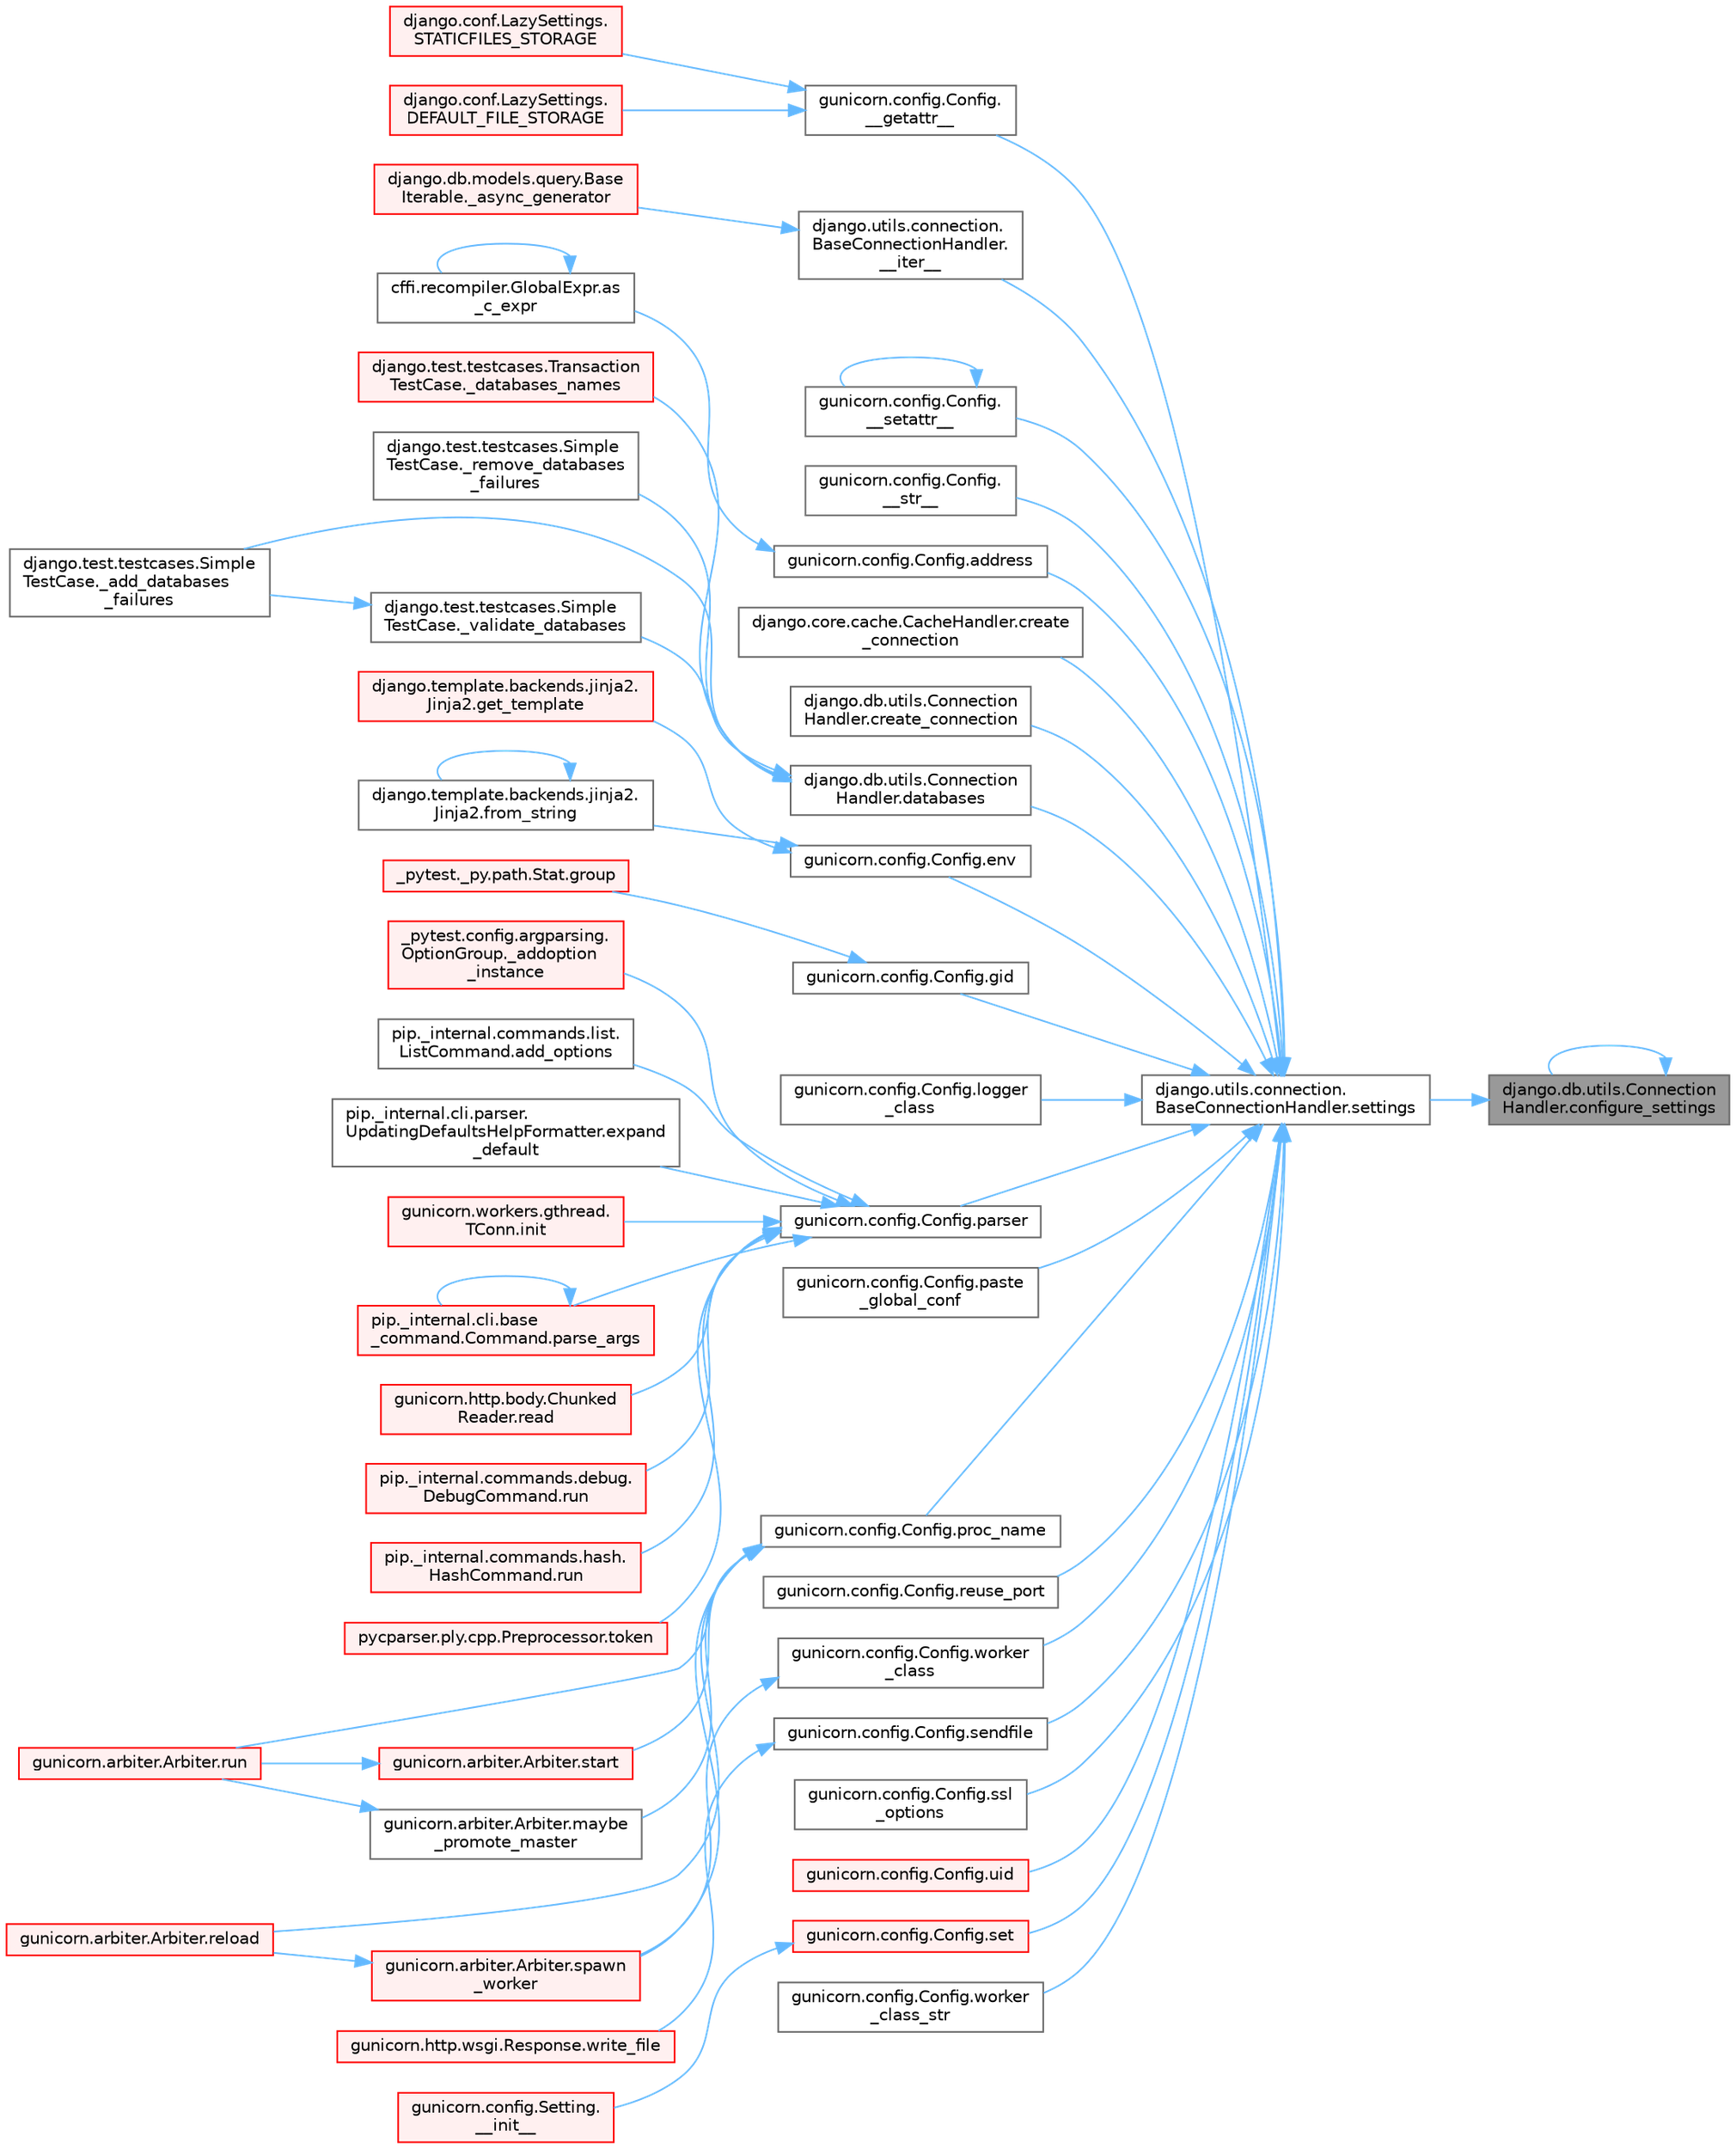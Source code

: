 digraph "django.db.utils.ConnectionHandler.configure_settings"
{
 // LATEX_PDF_SIZE
  bgcolor="transparent";
  edge [fontname=Helvetica,fontsize=10,labelfontname=Helvetica,labelfontsize=10];
  node [fontname=Helvetica,fontsize=10,shape=box,height=0.2,width=0.4];
  rankdir="RL";
  Node1 [id="Node000001",label="django.db.utils.Connection\lHandler.configure_settings",height=0.2,width=0.4,color="gray40", fillcolor="grey60", style="filled", fontcolor="black",tooltip=" "];
  Node1 -> Node1 [id="edge1_Node000001_Node000001",dir="back",color="steelblue1",style="solid",tooltip=" "];
  Node1 -> Node2 [id="edge2_Node000001_Node000002",dir="back",color="steelblue1",style="solid",tooltip=" "];
  Node2 [id="Node000002",label="django.utils.connection.\lBaseConnectionHandler.settings",height=0.2,width=0.4,color="grey40", fillcolor="white", style="filled",URL="$classdjango_1_1utils_1_1connection_1_1_base_connection_handler.html#aa776ed5898d67867ef81fd3fe39e4286",tooltip=" "];
  Node2 -> Node3 [id="edge3_Node000002_Node000003",dir="back",color="steelblue1",style="solid",tooltip=" "];
  Node3 [id="Node000003",label="gunicorn.config.Config.\l__getattr__",height=0.2,width=0.4,color="grey40", fillcolor="white", style="filled",URL="$classgunicorn_1_1config_1_1_config.html#a71eacf01d4ad4f8e94164f40459e55b3",tooltip=" "];
  Node3 -> Node4 [id="edge4_Node000003_Node000004",dir="back",color="steelblue1",style="solid",tooltip=" "];
  Node4 [id="Node000004",label="django.conf.LazySettings.\lDEFAULT_FILE_STORAGE",height=0.2,width=0.4,color="red", fillcolor="#FFF0F0", style="filled",URL="$classdjango_1_1conf_1_1_lazy_settings.html#a262999dfae4088a806facff7288a28b2",tooltip=" "];
  Node3 -> Node6 [id="edge5_Node000003_Node000006",dir="back",color="steelblue1",style="solid",tooltip=" "];
  Node6 [id="Node000006",label="django.conf.LazySettings.\lSTATICFILES_STORAGE",height=0.2,width=0.4,color="red", fillcolor="#FFF0F0", style="filled",URL="$classdjango_1_1conf_1_1_lazy_settings.html#acf7e82a80fdd6a53ad31cd5f784aaaf7",tooltip=" "];
  Node2 -> Node7 [id="edge6_Node000002_Node000007",dir="back",color="steelblue1",style="solid",tooltip=" "];
  Node7 [id="Node000007",label="django.utils.connection.\lBaseConnectionHandler.\l__iter__",height=0.2,width=0.4,color="grey40", fillcolor="white", style="filled",URL="$classdjango_1_1utils_1_1connection_1_1_base_connection_handler.html#af9d51e8113018441c6051ada3dda01f3",tooltip=" "];
  Node7 -> Node8 [id="edge7_Node000007_Node000008",dir="back",color="steelblue1",style="solid",tooltip=" "];
  Node8 [id="Node000008",label="django.db.models.query.Base\lIterable._async_generator",height=0.2,width=0.4,color="red", fillcolor="#FFF0F0", style="filled",URL="$classdjango_1_1db_1_1models_1_1query_1_1_base_iterable.html#a3ecc2267976bc6628d1fe84d78355144",tooltip=" "];
  Node2 -> Node10 [id="edge8_Node000002_Node000010",dir="back",color="steelblue1",style="solid",tooltip=" "];
  Node10 [id="Node000010",label="gunicorn.config.Config.\l__setattr__",height=0.2,width=0.4,color="grey40", fillcolor="white", style="filled",URL="$classgunicorn_1_1config_1_1_config.html#a431221c36da65baeb6154ea04829398c",tooltip=" "];
  Node10 -> Node10 [id="edge9_Node000010_Node000010",dir="back",color="steelblue1",style="solid",tooltip=" "];
  Node2 -> Node11 [id="edge10_Node000002_Node000011",dir="back",color="steelblue1",style="solid",tooltip=" "];
  Node11 [id="Node000011",label="gunicorn.config.Config.\l__str__",height=0.2,width=0.4,color="grey40", fillcolor="white", style="filled",URL="$classgunicorn_1_1config_1_1_config.html#a50f8ba66ffbd216a35ceacef6ab8c5f3",tooltip=" "];
  Node2 -> Node12 [id="edge11_Node000002_Node000012",dir="back",color="steelblue1",style="solid",tooltip=" "];
  Node12 [id="Node000012",label="gunicorn.config.Config.address",height=0.2,width=0.4,color="grey40", fillcolor="white", style="filled",URL="$classgunicorn_1_1config_1_1_config.html#ad7fe7919987633fc2301dfa66b4290d4",tooltip=" "];
  Node12 -> Node13 [id="edge12_Node000012_Node000013",dir="back",color="steelblue1",style="solid",tooltip=" "];
  Node13 [id="Node000013",label="cffi.recompiler.GlobalExpr.as\l_c_expr",height=0.2,width=0.4,color="grey40", fillcolor="white", style="filled",URL="$classcffi_1_1recompiler_1_1_global_expr.html#aae637b22bd9e45c0afae2bd184781ad1",tooltip=" "];
  Node13 -> Node13 [id="edge13_Node000013_Node000013",dir="back",color="steelblue1",style="solid",tooltip=" "];
  Node2 -> Node14 [id="edge14_Node000002_Node000014",dir="back",color="steelblue1",style="solid",tooltip=" "];
  Node14 [id="Node000014",label="django.core.cache.CacheHandler.create\l_connection",height=0.2,width=0.4,color="grey40", fillcolor="white", style="filled",URL="$classdjango_1_1core_1_1cache_1_1_cache_handler.html#affa70374403e2626da5b3698f1e180e2",tooltip=" "];
  Node2 -> Node15 [id="edge15_Node000002_Node000015",dir="back",color="steelblue1",style="solid",tooltip=" "];
  Node15 [id="Node000015",label="django.db.utils.Connection\lHandler.create_connection",height=0.2,width=0.4,color="grey40", fillcolor="white", style="filled",URL="$classdjango_1_1db_1_1utils_1_1_connection_handler.html#ac44b31e2086cee7f00a7bc6f9f3e2112",tooltip=" "];
  Node2 -> Node16 [id="edge16_Node000002_Node000016",dir="back",color="steelblue1",style="solid",tooltip=" "];
  Node16 [id="Node000016",label="django.db.utils.Connection\lHandler.databases",height=0.2,width=0.4,color="grey40", fillcolor="white", style="filled",URL="$classdjango_1_1db_1_1utils_1_1_connection_handler.html#af7f29772e6e221e678cd244e59eb14a7",tooltip=" "];
  Node16 -> Node17 [id="edge17_Node000016_Node000017",dir="back",color="steelblue1",style="solid",tooltip=" "];
  Node17 [id="Node000017",label="django.test.testcases.Simple\lTestCase._add_databases\l_failures",height=0.2,width=0.4,color="grey40", fillcolor="white", style="filled",URL="$classdjango_1_1test_1_1testcases_1_1_simple_test_case.html#a53e46a0aa7a5d83f57aaf94ed65d6bb3",tooltip=" "];
  Node16 -> Node18 [id="edge18_Node000016_Node000018",dir="back",color="steelblue1",style="solid",tooltip=" "];
  Node18 [id="Node000018",label="django.test.testcases.Transaction\lTestCase._databases_names",height=0.2,width=0.4,color="red", fillcolor="#FFF0F0", style="filled",URL="$classdjango_1_1test_1_1testcases_1_1_transaction_test_case.html#a035e1553bc808dd366fb19b760e8b7be",tooltip=" "];
  Node16 -> Node27 [id="edge19_Node000016_Node000027",dir="back",color="steelblue1",style="solid",tooltip=" "];
  Node27 [id="Node000027",label="django.test.testcases.Simple\lTestCase._remove_databases\l_failures",height=0.2,width=0.4,color="grey40", fillcolor="white", style="filled",URL="$classdjango_1_1test_1_1testcases_1_1_simple_test_case.html#a7d3b76962d1ab6d491f446f34ada2bcc",tooltip=" "];
  Node16 -> Node28 [id="edge20_Node000016_Node000028",dir="back",color="steelblue1",style="solid",tooltip=" "];
  Node28 [id="Node000028",label="django.test.testcases.Simple\lTestCase._validate_databases",height=0.2,width=0.4,color="grey40", fillcolor="white", style="filled",URL="$classdjango_1_1test_1_1testcases_1_1_simple_test_case.html#af859e278898b237e77a0d867ea4cf6e1",tooltip=" "];
  Node28 -> Node17 [id="edge21_Node000028_Node000017",dir="back",color="steelblue1",style="solid",tooltip=" "];
  Node2 -> Node29 [id="edge22_Node000002_Node000029",dir="back",color="steelblue1",style="solid",tooltip=" "];
  Node29 [id="Node000029",label="gunicorn.config.Config.env",height=0.2,width=0.4,color="grey40", fillcolor="white", style="filled",URL="$classgunicorn_1_1config_1_1_config.html#a2deee7194d19cd91329a308e34f15b47",tooltip=" "];
  Node29 -> Node30 [id="edge23_Node000029_Node000030",dir="back",color="steelblue1",style="solid",tooltip=" "];
  Node30 [id="Node000030",label="django.template.backends.jinja2.\lJinja2.from_string",height=0.2,width=0.4,color="grey40", fillcolor="white", style="filled",URL="$classdjango_1_1template_1_1backends_1_1jinja2_1_1_jinja2.html#ac6bd7ef1752b1fd673c8bdb0ae0487ab",tooltip=" "];
  Node30 -> Node30 [id="edge24_Node000030_Node000030",dir="back",color="steelblue1",style="solid",tooltip=" "];
  Node29 -> Node31 [id="edge25_Node000029_Node000031",dir="back",color="steelblue1",style="solid",tooltip=" "];
  Node31 [id="Node000031",label="django.template.backends.jinja2.\lJinja2.get_template",height=0.2,width=0.4,color="red", fillcolor="#FFF0F0", style="filled",URL="$classdjango_1_1template_1_1backends_1_1jinja2_1_1_jinja2.html#a9265545a8f140b3d6554426b83cb56ec",tooltip=" "];
  Node2 -> Node3203 [id="edge26_Node000002_Node003203",dir="back",color="steelblue1",style="solid",tooltip=" "];
  Node3203 [id="Node003203",label="gunicorn.config.Config.gid",height=0.2,width=0.4,color="grey40", fillcolor="white", style="filled",URL="$classgunicorn_1_1config_1_1_config.html#a65c92a5a114c947968354bbce05ea506",tooltip=" "];
  Node3203 -> Node3204 [id="edge27_Node003203_Node003204",dir="back",color="steelblue1",style="solid",tooltip=" "];
  Node3204 [id="Node003204",label="_pytest._py.path.Stat.group",height=0.2,width=0.4,color="red", fillcolor="#FFF0F0", style="filled",URL="$class__pytest_1_1__py_1_1path_1_1_stat.html#aef4e7b019a25aa7e70b896054ef72f51",tooltip=" "];
  Node2 -> Node3205 [id="edge28_Node000002_Node003205",dir="back",color="steelblue1",style="solid",tooltip=" "];
  Node3205 [id="Node003205",label="gunicorn.config.Config.logger\l_class",height=0.2,width=0.4,color="grey40", fillcolor="white", style="filled",URL="$classgunicorn_1_1config_1_1_config.html#ab4c532876130c76c90a3ba799d85b67b",tooltip=" "];
  Node2 -> Node3206 [id="edge29_Node000002_Node003206",dir="back",color="steelblue1",style="solid",tooltip=" "];
  Node3206 [id="Node003206",label="gunicorn.config.Config.parser",height=0.2,width=0.4,color="grey40", fillcolor="white", style="filled",URL="$classgunicorn_1_1config_1_1_config.html#a6cd7e6a928a5a7a3c6d18a0040439dec",tooltip=" "];
  Node3206 -> Node1387 [id="edge30_Node003206_Node001387",dir="back",color="steelblue1",style="solid",tooltip=" "];
  Node1387 [id="Node001387",label="_pytest.config.argparsing.\lOptionGroup._addoption\l_instance",height=0.2,width=0.4,color="red", fillcolor="#FFF0F0", style="filled",URL="$class__pytest_1_1config_1_1argparsing_1_1_option_group.html#ad58bb06684870c5483c49b69f6266dbe",tooltip=" "];
  Node3206 -> Node3207 [id="edge31_Node003206_Node003207",dir="back",color="steelblue1",style="solid",tooltip=" "];
  Node3207 [id="Node003207",label="pip._internal.commands.list.\lListCommand.add_options",height=0.2,width=0.4,color="grey40", fillcolor="white", style="filled",URL="$classpip_1_1__internal_1_1commands_1_1list_1_1_list_command.html#a7beb3337bc0e9088a2ac304563feb671",tooltip=" "];
  Node3206 -> Node3208 [id="edge32_Node003206_Node003208",dir="back",color="steelblue1",style="solid",tooltip=" "];
  Node3208 [id="Node003208",label="pip._internal.cli.parser.\lUpdatingDefaultsHelpFormatter.expand\l_default",height=0.2,width=0.4,color="grey40", fillcolor="white", style="filled",URL="$classpip_1_1__internal_1_1cli_1_1parser_1_1_updating_defaults_help_formatter.html#a32c2fa54d1407762ff23c1a2d50370a7",tooltip=" "];
  Node3206 -> Node3209 [id="edge33_Node003206_Node003209",dir="back",color="steelblue1",style="solid",tooltip=" "];
  Node3209 [id="Node003209",label="gunicorn.workers.gthread.\lTConn.init",height=0.2,width=0.4,color="red", fillcolor="#FFF0F0", style="filled",URL="$classgunicorn_1_1workers_1_1gthread_1_1_t_conn.html#a5cbaeab16e7908f0cbf4730954f189fd",tooltip=" "];
  Node3206 -> Node3219 [id="edge34_Node003206_Node003219",dir="back",color="steelblue1",style="solid",tooltip=" "];
  Node3219 [id="Node003219",label="pip._internal.cli.base\l_command.Command.parse_args",height=0.2,width=0.4,color="red", fillcolor="#FFF0F0", style="filled",URL="$classpip_1_1__internal_1_1cli_1_1base__command_1_1_command.html#ae5d2ab6756b8ba6603587cbb39b9127f",tooltip=" "];
  Node3219 -> Node3219 [id="edge35_Node003219_Node003219",dir="back",color="steelblue1",style="solid",tooltip=" "];
  Node3206 -> Node3220 [id="edge36_Node003206_Node003220",dir="back",color="steelblue1",style="solid",tooltip=" "];
  Node3220 [id="Node003220",label="gunicorn.http.body.Chunked\lReader.read",height=0.2,width=0.4,color="red", fillcolor="#FFF0F0", style="filled",URL="$classgunicorn_1_1http_1_1body_1_1_chunked_reader.html#aa291cdee58cf19e63d92914442ab2d7e",tooltip=" "];
  Node3206 -> Node3221 [id="edge37_Node003206_Node003221",dir="back",color="steelblue1",style="solid",tooltip=" "];
  Node3221 [id="Node003221",label="pip._internal.commands.debug.\lDebugCommand.run",height=0.2,width=0.4,color="red", fillcolor="#FFF0F0", style="filled",URL="$classpip_1_1__internal_1_1commands_1_1debug_1_1_debug_command.html#ad61d252dadf4281ecbf50be217af05b8",tooltip=" "];
  Node3206 -> Node3222 [id="edge38_Node003206_Node003222",dir="back",color="steelblue1",style="solid",tooltip=" "];
  Node3222 [id="Node003222",label="pip._internal.commands.hash.\lHashCommand.run",height=0.2,width=0.4,color="red", fillcolor="#FFF0F0", style="filled",URL="$classpip_1_1__internal_1_1commands_1_1hash_1_1_hash_command.html#a1c507b4629e8940645b8239212076661",tooltip=" "];
  Node3206 -> Node3223 [id="edge39_Node003206_Node003223",dir="back",color="steelblue1",style="solid",tooltip=" "];
  Node3223 [id="Node003223",label="pycparser.ply.cpp.Preprocessor.token",height=0.2,width=0.4,color="red", fillcolor="#FFF0F0", style="filled",URL="$classpycparser_1_1ply_1_1cpp_1_1_preprocessor.html#ac15600d7021e8a849f126500017231ff",tooltip=" "];
  Node2 -> Node3235 [id="edge40_Node000002_Node003235",dir="back",color="steelblue1",style="solid",tooltip=" "];
  Node3235 [id="Node003235",label="gunicorn.config.Config.paste\l_global_conf",height=0.2,width=0.4,color="grey40", fillcolor="white", style="filled",URL="$classgunicorn_1_1config_1_1_config.html#a050d697055705c041417a1d55cfd07b6",tooltip=" "];
  Node2 -> Node3236 [id="edge41_Node000002_Node003236",dir="back",color="steelblue1",style="solid",tooltip=" "];
  Node3236 [id="Node003236",label="gunicorn.config.Config.proc_name",height=0.2,width=0.4,color="grey40", fillcolor="white", style="filled",URL="$classgunicorn_1_1config_1_1_config.html#af59145947d670d400784a1a1e4acdca9",tooltip=" "];
  Node3236 -> Node3039 [id="edge42_Node003236_Node003039",dir="back",color="steelblue1",style="solid",tooltip=" "];
  Node3039 [id="Node003039",label="gunicorn.arbiter.Arbiter.maybe\l_promote_master",height=0.2,width=0.4,color="grey40", fillcolor="white", style="filled",URL="$classgunicorn_1_1arbiter_1_1_arbiter.html#ac7f3e48e04d09eb9d85ce449b258d1c3",tooltip=" "];
  Node3039 -> Node1415 [id="edge43_Node003039_Node001415",dir="back",color="steelblue1",style="solid",tooltip=" "];
  Node1415 [id="Node001415",label="gunicorn.arbiter.Arbiter.run",height=0.2,width=0.4,color="red", fillcolor="#FFF0F0", style="filled",URL="$classgunicorn_1_1arbiter_1_1_arbiter.html#a690c034511f5f267e7da7478590701a9",tooltip=" "];
  Node3236 -> Node3048 [id="edge44_Node003236_Node003048",dir="back",color="steelblue1",style="solid",tooltip=" "];
  Node3048 [id="Node003048",label="gunicorn.arbiter.Arbiter.reload",height=0.2,width=0.4,color="red", fillcolor="#FFF0F0", style="filled",URL="$classgunicorn_1_1arbiter_1_1_arbiter.html#a162ce86e507c7c6ab257a187515bd0c3",tooltip=" "];
  Node3236 -> Node1415 [id="edge45_Node003236_Node001415",dir="back",color="steelblue1",style="solid",tooltip=" "];
  Node3236 -> Node3051 [id="edge46_Node003236_Node003051",dir="back",color="steelblue1",style="solid",tooltip=" "];
  Node3051 [id="Node003051",label="gunicorn.arbiter.Arbiter.spawn\l_worker",height=0.2,width=0.4,color="red", fillcolor="#FFF0F0", style="filled",URL="$classgunicorn_1_1arbiter_1_1_arbiter.html#ad319e6177cd75b61e9bb7c13bcfe5101",tooltip=" "];
  Node3051 -> Node3048 [id="edge47_Node003051_Node003048",dir="back",color="steelblue1",style="solid",tooltip=" "];
  Node3236 -> Node3053 [id="edge48_Node003236_Node003053",dir="back",color="steelblue1",style="solid",tooltip=" "];
  Node3053 [id="Node003053",label="gunicorn.arbiter.Arbiter.start",height=0.2,width=0.4,color="red", fillcolor="#FFF0F0", style="filled",URL="$classgunicorn_1_1arbiter_1_1_arbiter.html#a9abc475f491622dde84515bdde802f2e",tooltip=" "];
  Node3053 -> Node1415 [id="edge49_Node003053_Node001415",dir="back",color="steelblue1",style="solid",tooltip=" "];
  Node2 -> Node3237 [id="edge50_Node000002_Node003237",dir="back",color="steelblue1",style="solid",tooltip=" "];
  Node3237 [id="Node003237",label="gunicorn.config.Config.reuse_port",height=0.2,width=0.4,color="grey40", fillcolor="white", style="filled",URL="$classgunicorn_1_1config_1_1_config.html#a0fa890e3d37b3ecf9d640cf1160aaf8e",tooltip=" "];
  Node2 -> Node3238 [id="edge51_Node000002_Node003238",dir="back",color="steelblue1",style="solid",tooltip=" "];
  Node3238 [id="Node003238",label="gunicorn.config.Config.sendfile",height=0.2,width=0.4,color="grey40", fillcolor="white", style="filled",URL="$classgunicorn_1_1config_1_1_config.html#a77830122086408d0905d6457eef88017",tooltip=" "];
  Node3238 -> Node734 [id="edge52_Node003238_Node000734",dir="back",color="steelblue1",style="solid",tooltip=" "];
  Node734 [id="Node000734",label="gunicorn.http.wsgi.Response.write_file",height=0.2,width=0.4,color="red", fillcolor="#FFF0F0", style="filled",URL="$classgunicorn_1_1http_1_1wsgi_1_1_response.html#a469fe7554d4ffcd4dd1497f24d216329",tooltip=" "];
  Node2 -> Node3239 [id="edge53_Node000002_Node003239",dir="back",color="steelblue1",style="solid",tooltip=" "];
  Node3239 [id="Node003239",label="gunicorn.config.Config.set",height=0.2,width=0.4,color="red", fillcolor="#FFF0F0", style="filled",URL="$classgunicorn_1_1config_1_1_config.html#a3f128be027e2915b7114f240157b494a",tooltip=" "];
  Node3239 -> Node861 [id="edge54_Node003239_Node000861",dir="back",color="steelblue1",style="solid",tooltip=" "];
  Node861 [id="Node000861",label="gunicorn.config.Setting.\l__init__",height=0.2,width=0.4,color="red", fillcolor="#FFF0F0", style="filled",URL="$classgunicorn_1_1config_1_1_setting.html#aca1cb2d38bdd9b92194f85913daaaa53",tooltip=" "];
  Node2 -> Node3240 [id="edge55_Node000002_Node003240",dir="back",color="steelblue1",style="solid",tooltip=" "];
  Node3240 [id="Node003240",label="gunicorn.config.Config.ssl\l_options",height=0.2,width=0.4,color="grey40", fillcolor="white", style="filled",URL="$classgunicorn_1_1config_1_1_config.html#a475c6594f27da09430ceedfaa5b5023c",tooltip=" "];
  Node2 -> Node3241 [id="edge56_Node000002_Node003241",dir="back",color="steelblue1",style="solid",tooltip=" "];
  Node3241 [id="Node003241",label="gunicorn.config.Config.uid",height=0.2,width=0.4,color="red", fillcolor="#FFF0F0", style="filled",URL="$classgunicorn_1_1config_1_1_config.html#a72da0351bb66ecaf52b321aa3e073826",tooltip=" "];
  Node2 -> Node3243 [id="edge57_Node000002_Node003243",dir="back",color="steelblue1",style="solid",tooltip=" "];
  Node3243 [id="Node003243",label="gunicorn.config.Config.worker\l_class",height=0.2,width=0.4,color="grey40", fillcolor="white", style="filled",URL="$classgunicorn_1_1config_1_1_config.html#a243b71acadf86a418446257ea2c3e305",tooltip=" "];
  Node3243 -> Node3051 [id="edge58_Node003243_Node003051",dir="back",color="steelblue1",style="solid",tooltip=" "];
  Node2 -> Node3244 [id="edge59_Node000002_Node003244",dir="back",color="steelblue1",style="solid",tooltip=" "];
  Node3244 [id="Node003244",label="gunicorn.config.Config.worker\l_class_str",height=0.2,width=0.4,color="grey40", fillcolor="white", style="filled",URL="$classgunicorn_1_1config_1_1_config.html#acfea07ff6aecf83edfc5d5965c2548fc",tooltip=" "];
}
